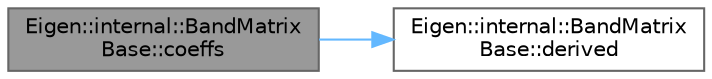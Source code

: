 digraph "Eigen::internal::BandMatrixBase::coeffs"
{
 // LATEX_PDF_SIZE
  bgcolor="transparent";
  edge [fontname=Helvetica,fontsize=10,labelfontname=Helvetica,labelfontsize=10];
  node [fontname=Helvetica,fontsize=10,shape=box,height=0.2,width=0.4];
  rankdir="LR";
  Node1 [id="Node000001",label="Eigen::internal::BandMatrix\lBase::coeffs",height=0.2,width=0.4,color="gray40", fillcolor="grey60", style="filled", fontcolor="black",tooltip=" "];
  Node1 -> Node2 [id="edge2_Node000001_Node000002",color="steelblue1",style="solid",tooltip=" "];
  Node2 [id="Node000002",label="Eigen::internal::BandMatrix\lBase::derived",height=0.2,width=0.4,color="grey40", fillcolor="white", style="filled",URL="$class_eigen_1_1internal_1_1_band_matrix_base.html#ab4cf3e6bb046a94a46b69b857bd3dbc9",tooltip=" "];
}
